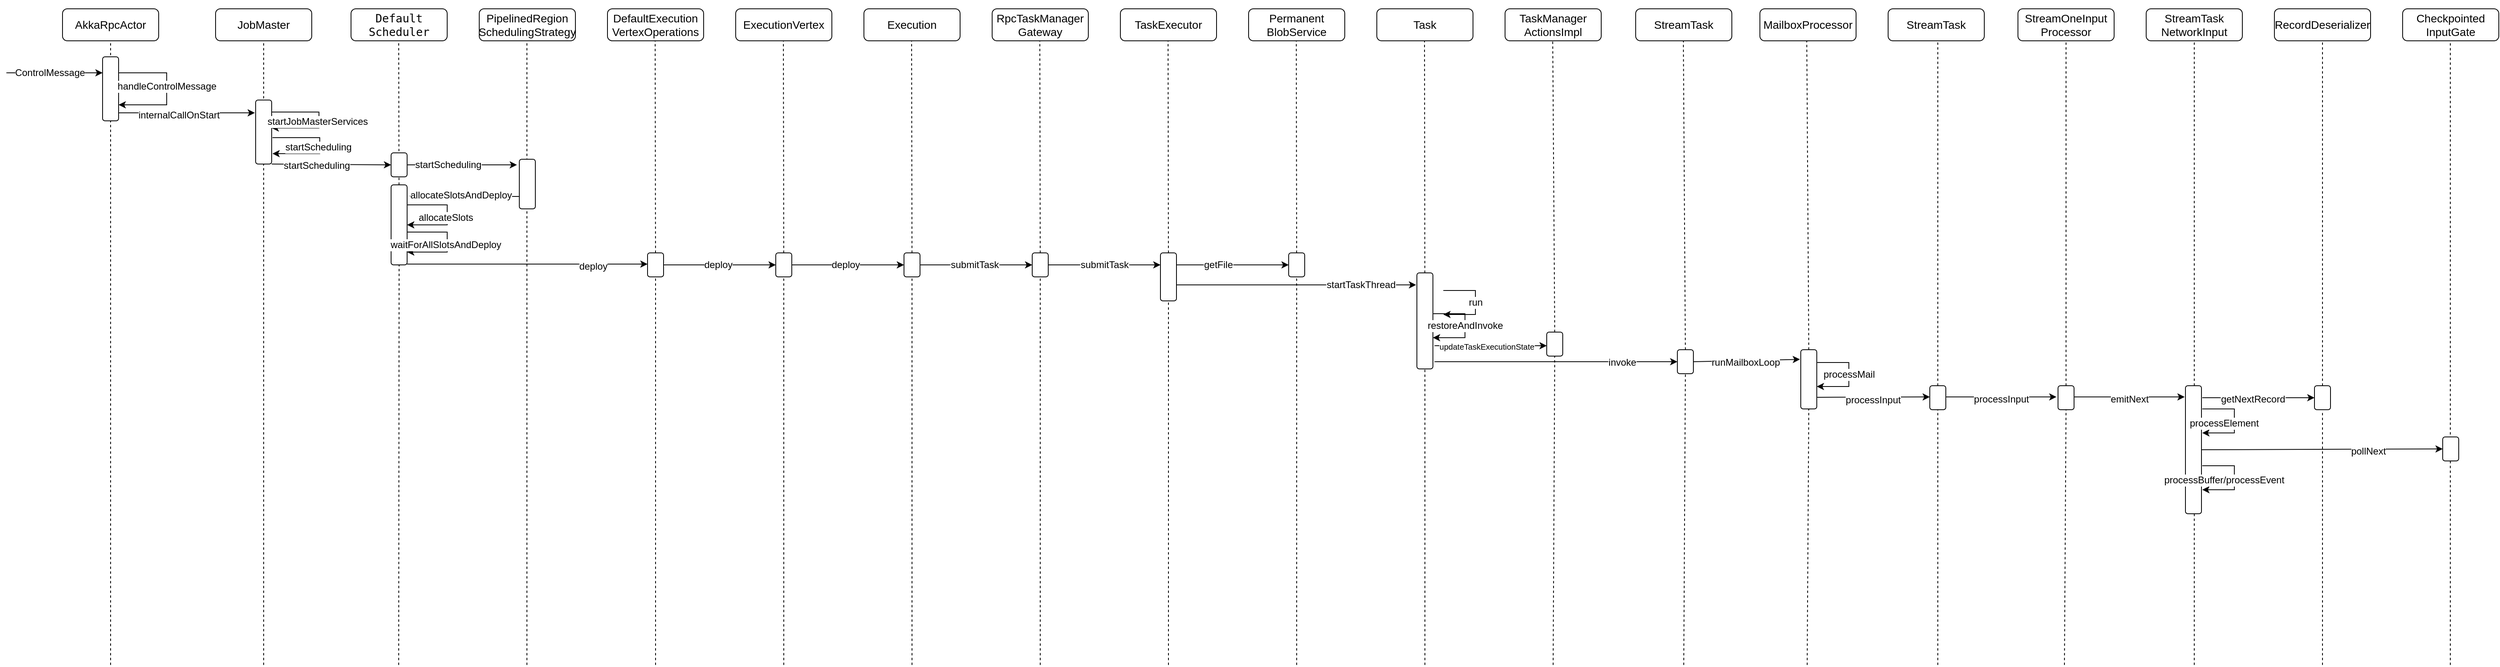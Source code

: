 <mxfile version="16.4.11" type="github">
  <diagram id="nO3Y4eijYxibHjGsDATa" name="Page-1">
    <mxGraphModel dx="1233" dy="809" grid="1" gridSize="10" guides="1" tooltips="1" connect="1" arrows="1" fold="1" page="1" pageScale="1" pageWidth="1600" pageHeight="900" background="#FFFFFF" math="0" shadow="0">
      <root>
        <mxCell id="0" />
        <mxCell id="1" parent="0" />
        <mxCell id="I_AKY_xcxnq37AstKkpZ-154" value="" style="endArrow=none;dashed=1;html=1;rounded=0;entryX=0.5;entryY=1;entryDx=0;entryDy=0;" edge="1" parent="1">
          <mxGeometry width="50" height="50" relative="1" as="geometry">
            <mxPoint x="2740" y="900" as="sourcePoint" />
            <mxPoint x="2740" y="590" as="targetPoint" />
          </mxGeometry>
        </mxCell>
        <mxCell id="I_AKY_xcxnq37AstKkpZ-37" value="" style="endArrow=none;dashed=1;html=1;rounded=0;entryX=0.5;entryY=1;entryDx=0;entryDy=0;" edge="1" parent="1">
          <mxGeometry width="50" height="50" relative="1" as="geometry">
            <mxPoint x="659.5" y="900" as="sourcePoint" />
            <mxPoint x="659.5" y="120" as="targetPoint" />
          </mxGeometry>
        </mxCell>
        <mxCell id="I_AKY_xcxnq37AstKkpZ-36" value="" style="endArrow=none;dashed=1;html=1;rounded=0;entryX=0.5;entryY=1;entryDx=0;entryDy=0;startArrow=none;" edge="1" parent="1" source="I_AKY_xcxnq37AstKkpZ-40">
          <mxGeometry width="50" height="50" relative="1" as="geometry">
            <mxPoint x="499.5" y="900" as="sourcePoint" />
            <mxPoint x="499.5" y="120" as="targetPoint" />
          </mxGeometry>
        </mxCell>
        <mxCell id="I_AKY_xcxnq37AstKkpZ-1" value="AkkaRpcActor" style="rounded=1;whiteSpace=wrap;html=1;fontSize=14;" vertex="1" parent="1">
          <mxGeometry x="80" y="80" width="120" height="40" as="geometry" />
        </mxCell>
        <mxCell id="I_AKY_xcxnq37AstKkpZ-2" value="" style="endArrow=none;dashed=1;html=1;rounded=0;entryX=0.5;entryY=1;entryDx=0;entryDy=0;" edge="1" parent="1" target="I_AKY_xcxnq37AstKkpZ-1">
          <mxGeometry width="50" height="50" relative="1" as="geometry">
            <mxPoint x="140" y="900" as="sourcePoint" />
            <mxPoint x="111" y="120" as="targetPoint" />
          </mxGeometry>
        </mxCell>
        <mxCell id="I_AKY_xcxnq37AstKkpZ-16" style="rounded=0;orthogonalLoop=1;jettySize=auto;html=1;exitX=1;exitY=0.875;exitDx=0;exitDy=0;fontFamily=Helvetica;fontSize=10;fontColor=#000000;exitPerimeter=0;" edge="1" parent="1" source="I_AKY_xcxnq37AstKkpZ-3">
          <mxGeometry relative="1" as="geometry">
            <mxPoint x="320" y="210" as="targetPoint" />
          </mxGeometry>
        </mxCell>
        <mxCell id="I_AKY_xcxnq37AstKkpZ-18" value="&lt;pre style=&quot;font-size: 12px;&quot;&gt;&lt;font style=&quot;font-size: 12px;&quot; face=&quot;Helvetica&quot;&gt;&lt;span style=&quot;background-color: rgb(255, 255, 255); font-size: 12px;&quot;&gt;internalCallOnStart&lt;/span&gt;&lt;/font&gt;&lt;/pre&gt;" style="edgeLabel;html=1;align=center;verticalAlign=middle;resizable=0;points=[];fontSize=12;fontFamily=Helvetica;fontColor=#000000;" vertex="1" connectable="0" parent="I_AKY_xcxnq37AstKkpZ-16">
          <mxGeometry x="-0.118" y="-3" relative="1" as="geometry">
            <mxPoint as="offset" />
          </mxGeometry>
        </mxCell>
        <mxCell id="I_AKY_xcxnq37AstKkpZ-3" value="" style="rounded=1;whiteSpace=wrap;html=1;" vertex="1" parent="1">
          <mxGeometry x="130" y="140" width="20" height="80" as="geometry" />
        </mxCell>
        <mxCell id="I_AKY_xcxnq37AstKkpZ-4" value="" style="endArrow=classic;html=1;rounded=0;entryX=0;entryY=0.25;entryDx=0;entryDy=0;" edge="1" parent="1" target="I_AKY_xcxnq37AstKkpZ-3">
          <mxGeometry width="50" height="50" relative="1" as="geometry">
            <mxPoint x="10" y="160" as="sourcePoint" />
            <mxPoint x="130" y="160" as="targetPoint" />
          </mxGeometry>
        </mxCell>
        <mxCell id="I_AKY_xcxnq37AstKkpZ-5" value="&lt;div style=&quot;font-size: 12px;&quot;&gt;&lt;span style=&quot;font-size: 12px;&quot;&gt;ControlMessage&lt;/span&gt;&lt;/div&gt;" style="edgeLabel;html=1;align=center;verticalAlign=middle;resizable=0;points=[];fontSize=12;fontColor=#000000;fontFamily=Helvetica;labelBackgroundColor=default;" vertex="1" connectable="0" parent="I_AKY_xcxnq37AstKkpZ-4">
          <mxGeometry x="-0.111" relative="1" as="geometry">
            <mxPoint as="offset" />
          </mxGeometry>
        </mxCell>
        <mxCell id="I_AKY_xcxnq37AstKkpZ-6" style="edgeStyle=orthogonalEdgeStyle;rounded=0;orthogonalLoop=1;jettySize=auto;html=1;exitX=1;exitY=0.25;exitDx=0;exitDy=0;entryX=1;entryY=0.75;entryDx=0;entryDy=0;fontFamily=Helvetica;fontSize=10;fontColor=#000000;" edge="1" parent="1" source="I_AKY_xcxnq37AstKkpZ-3" target="I_AKY_xcxnq37AstKkpZ-3">
          <mxGeometry relative="1" as="geometry">
            <Array as="points">
              <mxPoint x="210" y="160" />
              <mxPoint x="210" y="200" />
            </Array>
          </mxGeometry>
        </mxCell>
        <mxCell id="I_AKY_xcxnq37AstKkpZ-7" value="handleControlMessage" style="edgeLabel;html=1;align=center;verticalAlign=middle;resizable=0;points=[];fontSize=12;fontFamily=Helvetica;fontColor=#000000;" vertex="1" connectable="0" parent="I_AKY_xcxnq37AstKkpZ-6">
          <mxGeometry x="-0.04" relative="1" as="geometry">
            <mxPoint as="offset" />
          </mxGeometry>
        </mxCell>
        <mxCell id="I_AKY_xcxnq37AstKkpZ-8" value="JobMaster" style="rounded=1;whiteSpace=wrap;html=1;fontSize=14;" vertex="1" parent="1">
          <mxGeometry x="271" y="80" width="120" height="40" as="geometry" />
        </mxCell>
        <mxCell id="I_AKY_xcxnq37AstKkpZ-9" value="" style="endArrow=none;dashed=1;html=1;rounded=0;entryX=0.5;entryY=1;entryDx=0;entryDy=0;" edge="1" parent="1" target="I_AKY_xcxnq37AstKkpZ-8">
          <mxGeometry width="50" height="50" relative="1" as="geometry">
            <mxPoint x="331" y="900" as="sourcePoint" />
            <mxPoint x="302" y="120" as="targetPoint" />
          </mxGeometry>
        </mxCell>
        <mxCell id="I_AKY_xcxnq37AstKkpZ-31" style="rounded=0;orthogonalLoop=1;jettySize=auto;html=1;exitX=1;exitY=1;exitDx=0;exitDy=0;entryX=0;entryY=0.5;entryDx=0;entryDy=0;fontFamily=Helvetica;fontSize=10;fontColor=#000000;" edge="1" parent="1" source="I_AKY_xcxnq37AstKkpZ-10" target="I_AKY_xcxnq37AstKkpZ-24">
          <mxGeometry relative="1" as="geometry" />
        </mxCell>
        <mxCell id="I_AKY_xcxnq37AstKkpZ-32" value="&lt;pre style=&quot;font-size: 12px;&quot;&gt;&lt;font style=&quot;font-size: 12px;&quot; face=&quot;Helvetica&quot;&gt;&lt;span style=&quot;font-size: 12px;&quot;&gt;startScheduling&lt;/span&gt;&lt;/font&gt;&lt;/pre&gt;" style="edgeLabel;html=1;align=center;verticalAlign=middle;resizable=0;points=[];fontSize=12;fontFamily=Helvetica;fontColor=#000000;labelBackgroundColor=#FFFFFF;" vertex="1" connectable="0" parent="I_AKY_xcxnq37AstKkpZ-31">
          <mxGeometry x="-0.262" y="-1" relative="1" as="geometry">
            <mxPoint x="1" as="offset" />
          </mxGeometry>
        </mxCell>
        <mxCell id="I_AKY_xcxnq37AstKkpZ-10" value="" style="rounded=1;whiteSpace=wrap;html=1;" vertex="1" parent="1">
          <mxGeometry x="321" y="194" width="20" height="80" as="geometry" />
        </mxCell>
        <mxCell id="I_AKY_xcxnq37AstKkpZ-17" style="edgeStyle=orthogonalEdgeStyle;rounded=0;orthogonalLoop=1;jettySize=auto;html=1;exitX=1;exitY=0.25;exitDx=0;exitDy=0;entryX=1;entryY=0.5;entryDx=0;entryDy=0;fontFamily=Helvetica;fontSize=10;fontColor=#000000;" edge="1" parent="1">
          <mxGeometry relative="1" as="geometry">
            <mxPoint x="341" y="209" as="sourcePoint" />
            <mxPoint x="341" y="229" as="targetPoint" />
            <Array as="points">
              <mxPoint x="400" y="209" />
              <mxPoint x="400" y="229" />
            </Array>
          </mxGeometry>
        </mxCell>
        <mxCell id="I_AKY_xcxnq37AstKkpZ-19" value="startJobMasterServices" style="edgeLabel;html=1;align=center;verticalAlign=middle;resizable=0;points=[];fontSize=12;fontFamily=Helvetica;fontColor=#000000;" vertex="1" connectable="0" parent="I_AKY_xcxnq37AstKkpZ-17">
          <mxGeometry x="0.029" y="-2" relative="1" as="geometry">
            <mxPoint as="offset" />
          </mxGeometry>
        </mxCell>
        <mxCell id="I_AKY_xcxnq37AstKkpZ-20" style="edgeStyle=orthogonalEdgeStyle;rounded=0;orthogonalLoop=1;jettySize=auto;html=1;exitX=1;exitY=0.25;exitDx=0;exitDy=0;entryX=1;entryY=0.5;entryDx=0;entryDy=0;fontFamily=Helvetica;fontSize=10;fontColor=#000000;" edge="1" parent="1">
          <mxGeometry relative="1" as="geometry">
            <mxPoint x="342" y="241" as="sourcePoint" />
            <mxPoint x="342" y="261" as="targetPoint" />
            <Array as="points">
              <mxPoint x="401" y="241" />
              <mxPoint x="401" y="261" />
            </Array>
          </mxGeometry>
        </mxCell>
        <mxCell id="I_AKY_xcxnq37AstKkpZ-21" value="startScheduling" style="edgeLabel;html=1;align=center;verticalAlign=middle;resizable=0;points=[];fontSize=12;fontFamily=Helvetica;fontColor=#000000;" vertex="1" connectable="0" parent="I_AKY_xcxnq37AstKkpZ-20">
          <mxGeometry x="0.029" y="-2" relative="1" as="geometry">
            <mxPoint as="offset" />
          </mxGeometry>
        </mxCell>
        <mxCell id="I_AKY_xcxnq37AstKkpZ-22" value="&lt;pre style=&quot;font-family: &amp;#34;jetbrains mono&amp;#34; , monospace ; font-size: 14px&quot;&gt;&lt;font style=&quot;font-size: 14px&quot;&gt;&lt;span style=&quot;background-color: rgb(255 , 255 , 255)&quot;&gt;Default&lt;br&gt;Scheduler&lt;/span&gt;&lt;/font&gt;&lt;/pre&gt;" style="rounded=1;whiteSpace=wrap;html=1;fontSize=16;" vertex="1" parent="1">
          <mxGeometry x="440" y="80" width="120" height="40" as="geometry" />
        </mxCell>
        <mxCell id="I_AKY_xcxnq37AstKkpZ-38" style="edgeStyle=none;rounded=0;orthogonalLoop=1;jettySize=auto;html=1;exitX=1;exitY=0.5;exitDx=0;exitDy=0;entryX=-0.15;entryY=0.113;entryDx=0;entryDy=0;fontFamily=Helvetica;fontSize=10;fontColor=#000000;entryPerimeter=0;" edge="1" parent="1" source="I_AKY_xcxnq37AstKkpZ-24" target="I_AKY_xcxnq37AstKkpZ-35">
          <mxGeometry relative="1" as="geometry" />
        </mxCell>
        <mxCell id="I_AKY_xcxnq37AstKkpZ-39" value="&lt;pre style=&quot;font-size: 12px;&quot;&gt;&lt;font style=&quot;font-size: 12px;&quot; face=&quot;Helvetica&quot;&gt;&lt;span style=&quot;font-size: 12px;&quot;&gt;startScheduling&lt;/span&gt;&lt;/font&gt;&lt;/pre&gt;" style="edgeLabel;html=1;align=center;verticalAlign=middle;resizable=0;points=[];fontSize=12;fontFamily=Helvetica;fontColor=#000000;labelBackgroundColor=#FFFFFF;" vertex="1" connectable="0" parent="I_AKY_xcxnq37AstKkpZ-38">
          <mxGeometry x="-0.257" relative="1" as="geometry">
            <mxPoint as="offset" />
          </mxGeometry>
        </mxCell>
        <mxCell id="I_AKY_xcxnq37AstKkpZ-24" value="" style="rounded=1;whiteSpace=wrap;html=1;" vertex="1" parent="1">
          <mxGeometry x="490" y="260" width="20" height="30" as="geometry" />
        </mxCell>
        <mxCell id="I_AKY_xcxnq37AstKkpZ-33" value="&lt;div style=&quot;font-size: 14px&quot;&gt;&lt;font style=&quot;font-size: 14px&quot;&gt;PipelinedRegion&lt;/font&gt;&lt;/div&gt;&lt;div style=&quot;font-size: 14px&quot;&gt;&lt;font style=&quot;font-size: 14px&quot;&gt;SchedulingStrategy&lt;/font&gt;&lt;/div&gt;" style="rounded=1;html=1;fontSize=14;whiteSpace=wrap;" vertex="1" parent="1">
          <mxGeometry x="600" y="80" width="120" height="40" as="geometry" />
        </mxCell>
        <mxCell id="I_AKY_xcxnq37AstKkpZ-42" style="edgeStyle=orthogonalEdgeStyle;rounded=0;orthogonalLoop=1;jettySize=auto;html=1;exitX=0;exitY=0.75;exitDx=0;exitDy=0;entryX=1.15;entryY=0.14;entryDx=0;entryDy=0;entryPerimeter=0;fontFamily=Helvetica;fontSize=14;fontColor=#000000;" edge="1" parent="1" source="I_AKY_xcxnq37AstKkpZ-35" target="I_AKY_xcxnq37AstKkpZ-40">
          <mxGeometry relative="1" as="geometry" />
        </mxCell>
        <mxCell id="I_AKY_xcxnq37AstKkpZ-43" value="&lt;font style=&quot;font-size: 12px;&quot;&gt;allocateSlotsAndDeploy&lt;/font&gt;" style="edgeLabel;html=1;align=center;verticalAlign=middle;resizable=0;points=[];fontSize=12;fontFamily=Helvetica;fontColor=#000000;" vertex="1" connectable="0" parent="I_AKY_xcxnq37AstKkpZ-42">
          <mxGeometry x="0.07" y="-1" relative="1" as="geometry">
            <mxPoint as="offset" />
          </mxGeometry>
        </mxCell>
        <mxCell id="I_AKY_xcxnq37AstKkpZ-35" value="" style="rounded=1;whiteSpace=wrap;html=1;" vertex="1" parent="1">
          <mxGeometry x="650" y="268" width="20" height="62" as="geometry" />
        </mxCell>
        <mxCell id="I_AKY_xcxnq37AstKkpZ-51" style="rounded=0;orthogonalLoop=1;jettySize=auto;html=1;exitX=1;exitY=1;exitDx=0;exitDy=0;fontFamily=Helvetica;fontSize=10;fontColor=#000000;" edge="1" parent="1">
          <mxGeometry relative="1" as="geometry">
            <mxPoint x="510" y="399" as="sourcePoint" />
            <mxPoint x="810" y="399" as="targetPoint" />
          </mxGeometry>
        </mxCell>
        <mxCell id="I_AKY_xcxnq37AstKkpZ-53" value="&lt;div style=&quot;font-size: 12px;&quot;&gt;deploy&lt;/div&gt;" style="edgeLabel;html=1;align=center;verticalAlign=middle;resizable=0;points=[];fontSize=12;fontFamily=Helvetica;fontColor=#000000;" vertex="1" connectable="0" parent="I_AKY_xcxnq37AstKkpZ-51">
          <mxGeometry x="-0.171" y="-3" relative="1" as="geometry">
            <mxPoint x="107" as="offset" />
          </mxGeometry>
        </mxCell>
        <mxCell id="I_AKY_xcxnq37AstKkpZ-40" value="" style="rounded=1;whiteSpace=wrap;html=1;" vertex="1" parent="1">
          <mxGeometry x="490" y="300" width="20" height="100" as="geometry" />
        </mxCell>
        <mxCell id="I_AKY_xcxnq37AstKkpZ-41" value="" style="endArrow=none;dashed=1;html=1;rounded=0;entryX=0.5;entryY=1;entryDx=0;entryDy=0;" edge="1" parent="1" target="I_AKY_xcxnq37AstKkpZ-40">
          <mxGeometry width="50" height="50" relative="1" as="geometry">
            <mxPoint x="499.5" y="900" as="sourcePoint" />
            <mxPoint x="499.5" y="120" as="targetPoint" />
          </mxGeometry>
        </mxCell>
        <mxCell id="I_AKY_xcxnq37AstKkpZ-44" style="edgeStyle=orthogonalEdgeStyle;rounded=0;orthogonalLoop=1;jettySize=auto;html=1;exitX=1;exitY=0.25;exitDx=0;exitDy=0;entryX=1;entryY=0.5;entryDx=0;entryDy=0;fontFamily=Helvetica;fontSize=10;fontColor=#000000;" edge="1" parent="1" source="I_AKY_xcxnq37AstKkpZ-40" target="I_AKY_xcxnq37AstKkpZ-40">
          <mxGeometry relative="1" as="geometry">
            <Array as="points">
              <mxPoint x="560" y="325" />
              <mxPoint x="560" y="350" />
            </Array>
          </mxGeometry>
        </mxCell>
        <mxCell id="I_AKY_xcxnq37AstKkpZ-45" value="allocateSlots" style="edgeLabel;html=1;align=center;verticalAlign=middle;resizable=0;points=[];fontSize=12;fontFamily=Helvetica;fontColor=#000000;" vertex="1" connectable="0" parent="I_AKY_xcxnq37AstKkpZ-44">
          <mxGeometry x="0.056" y="-2" relative="1" as="geometry">
            <mxPoint as="offset" />
          </mxGeometry>
        </mxCell>
        <mxCell id="I_AKY_xcxnq37AstKkpZ-46" style="edgeStyle=orthogonalEdgeStyle;rounded=0;orthogonalLoop=1;jettySize=auto;html=1;exitX=1;exitY=0.25;exitDx=0;exitDy=0;entryX=1;entryY=0.5;entryDx=0;entryDy=0;fontFamily=Helvetica;fontSize=10;fontColor=#000000;" edge="1" parent="1">
          <mxGeometry relative="1" as="geometry">
            <mxPoint x="510" y="359" as="sourcePoint" />
            <mxPoint x="510" y="384" as="targetPoint" />
            <Array as="points">
              <mxPoint x="560" y="359" />
              <mxPoint x="560" y="384" />
            </Array>
          </mxGeometry>
        </mxCell>
        <mxCell id="I_AKY_xcxnq37AstKkpZ-47" value="waitForAllSlotsAndDeploy" style="edgeLabel;html=1;align=center;verticalAlign=middle;resizable=0;points=[];fontSize=12;fontFamily=Helvetica;fontColor=#000000;" vertex="1" connectable="0" parent="I_AKY_xcxnq37AstKkpZ-46">
          <mxGeometry x="0.056" y="-2" relative="1" as="geometry">
            <mxPoint as="offset" />
          </mxGeometry>
        </mxCell>
        <mxCell id="I_AKY_xcxnq37AstKkpZ-48" value="" style="endArrow=none;dashed=1;html=1;rounded=0;entryX=0.5;entryY=1;entryDx=0;entryDy=0;startArrow=none;" edge="1" parent="1" source="I_AKY_xcxnq37AstKkpZ-50">
          <mxGeometry width="50" height="50" relative="1" as="geometry">
            <mxPoint x="819.5" y="900" as="sourcePoint" />
            <mxPoint x="819.5" y="120" as="targetPoint" />
          </mxGeometry>
        </mxCell>
        <mxCell id="I_AKY_xcxnq37AstKkpZ-49" value="&lt;div&gt;DefaultExecution&lt;/div&gt;&lt;div&gt;VertexOperations&lt;/div&gt;" style="rounded=1;html=1;fontSize=14;whiteSpace=wrap;" vertex="1" parent="1">
          <mxGeometry x="760" y="80" width="120" height="40" as="geometry" />
        </mxCell>
        <mxCell id="I_AKY_xcxnq37AstKkpZ-58" style="edgeStyle=none;rounded=0;orthogonalLoop=1;jettySize=auto;html=1;exitX=1;exitY=0.5;exitDx=0;exitDy=0;entryX=0;entryY=0.5;entryDx=0;entryDy=0;fontFamily=Helvetica;fontSize=10;fontColor=#000000;" edge="1" parent="1" source="I_AKY_xcxnq37AstKkpZ-50" target="I_AKY_xcxnq37AstKkpZ-56">
          <mxGeometry relative="1" as="geometry" />
        </mxCell>
        <mxCell id="I_AKY_xcxnq37AstKkpZ-59" value="deploy" style="edgeLabel;html=1;align=center;verticalAlign=middle;resizable=0;points=[];fontSize=12;fontFamily=Helvetica;fontColor=#000000;" vertex="1" connectable="0" parent="I_AKY_xcxnq37AstKkpZ-58">
          <mxGeometry x="-0.257" relative="1" as="geometry">
            <mxPoint x="16" as="offset" />
          </mxGeometry>
        </mxCell>
        <mxCell id="I_AKY_xcxnq37AstKkpZ-50" value="" style="rounded=1;whiteSpace=wrap;html=1;" vertex="1" parent="1">
          <mxGeometry x="810" y="385" width="20" height="30" as="geometry" />
        </mxCell>
        <mxCell id="I_AKY_xcxnq37AstKkpZ-52" value="" style="endArrow=none;dashed=1;html=1;rounded=0;entryX=0.5;entryY=1;entryDx=0;entryDy=0;" edge="1" parent="1" target="I_AKY_xcxnq37AstKkpZ-50">
          <mxGeometry width="50" height="50" relative="1" as="geometry">
            <mxPoint x="820" y="900" as="sourcePoint" />
            <mxPoint x="859.5" y="120" as="targetPoint" />
          </mxGeometry>
        </mxCell>
        <mxCell id="I_AKY_xcxnq37AstKkpZ-54" value="" style="endArrow=none;dashed=1;html=1;rounded=0;entryX=0.5;entryY=1;entryDx=0;entryDy=0;startArrow=none;" edge="1" parent="1" source="I_AKY_xcxnq37AstKkpZ-56">
          <mxGeometry width="50" height="50" relative="1" as="geometry">
            <mxPoint x="979.5" y="900" as="sourcePoint" />
            <mxPoint x="979.5" y="120" as="targetPoint" />
          </mxGeometry>
        </mxCell>
        <mxCell id="I_AKY_xcxnq37AstKkpZ-55" value="ExecutionVertex" style="rounded=1;html=1;fontSize=14;whiteSpace=wrap;" vertex="1" parent="1">
          <mxGeometry x="920" y="80" width="120" height="40" as="geometry" />
        </mxCell>
        <mxCell id="I_AKY_xcxnq37AstKkpZ-56" value="" style="rounded=1;whiteSpace=wrap;html=1;" vertex="1" parent="1">
          <mxGeometry x="970" y="385" width="20" height="30" as="geometry" />
        </mxCell>
        <mxCell id="I_AKY_xcxnq37AstKkpZ-57" value="" style="endArrow=none;dashed=1;html=1;rounded=0;entryX=0.5;entryY=1;entryDx=0;entryDy=0;" edge="1" parent="1" target="I_AKY_xcxnq37AstKkpZ-56">
          <mxGeometry width="50" height="50" relative="1" as="geometry">
            <mxPoint x="980" y="900" as="sourcePoint" />
            <mxPoint x="1019.5" y="120" as="targetPoint" />
          </mxGeometry>
        </mxCell>
        <mxCell id="I_AKY_xcxnq37AstKkpZ-60" style="edgeStyle=none;rounded=0;orthogonalLoop=1;jettySize=auto;html=1;exitX=1;exitY=0.5;exitDx=0;exitDy=0;entryX=0;entryY=0.5;entryDx=0;entryDy=0;fontFamily=Helvetica;fontSize=10;fontColor=#000000;" edge="1" parent="1" target="I_AKY_xcxnq37AstKkpZ-64">
          <mxGeometry relative="1" as="geometry">
            <mxPoint x="990" y="400" as="sourcePoint" />
          </mxGeometry>
        </mxCell>
        <mxCell id="I_AKY_xcxnq37AstKkpZ-61" value="deploy" style="edgeLabel;html=1;align=center;verticalAlign=middle;resizable=0;points=[];fontSize=12;fontFamily=Helvetica;fontColor=#000000;" vertex="1" connectable="0" parent="I_AKY_xcxnq37AstKkpZ-60">
          <mxGeometry x="-0.257" relative="1" as="geometry">
            <mxPoint x="15" as="offset" />
          </mxGeometry>
        </mxCell>
        <mxCell id="I_AKY_xcxnq37AstKkpZ-62" value="" style="endArrow=none;dashed=1;html=1;rounded=0;entryX=0.5;entryY=1;entryDx=0;entryDy=0;startArrow=none;" edge="1" parent="1" source="I_AKY_xcxnq37AstKkpZ-64">
          <mxGeometry width="50" height="50" relative="1" as="geometry">
            <mxPoint x="1139.5" y="900" as="sourcePoint" />
            <mxPoint x="1139.5" y="120" as="targetPoint" />
          </mxGeometry>
        </mxCell>
        <mxCell id="I_AKY_xcxnq37AstKkpZ-63" value="Execution" style="rounded=1;html=1;fontSize=14;whiteSpace=wrap;" vertex="1" parent="1">
          <mxGeometry x="1080" y="80" width="120" height="40" as="geometry" />
        </mxCell>
        <mxCell id="I_AKY_xcxnq37AstKkpZ-64" value="" style="rounded=1;whiteSpace=wrap;html=1;" vertex="1" parent="1">
          <mxGeometry x="1130" y="385" width="20" height="30" as="geometry" />
        </mxCell>
        <mxCell id="I_AKY_xcxnq37AstKkpZ-65" value="" style="endArrow=none;dashed=1;html=1;rounded=0;entryX=0.5;entryY=1;entryDx=0;entryDy=0;" edge="1" parent="1" target="I_AKY_xcxnq37AstKkpZ-64">
          <mxGeometry width="50" height="50" relative="1" as="geometry">
            <mxPoint x="1140" y="900" as="sourcePoint" />
            <mxPoint x="1179.5" y="120" as="targetPoint" />
          </mxGeometry>
        </mxCell>
        <mxCell id="I_AKY_xcxnq37AstKkpZ-68" style="edgeStyle=none;rounded=0;orthogonalLoop=1;jettySize=auto;html=1;exitX=1;exitY=0.5;exitDx=0;exitDy=0;entryX=0;entryY=0.5;entryDx=0;entryDy=0;fontFamily=Helvetica;fontSize=10;fontColor=#000000;" edge="1" parent="1" target="I_AKY_xcxnq37AstKkpZ-72">
          <mxGeometry relative="1" as="geometry">
            <mxPoint x="1150" y="400" as="sourcePoint" />
          </mxGeometry>
        </mxCell>
        <mxCell id="I_AKY_xcxnq37AstKkpZ-69" value="&lt;font style=&quot;font-size: 12px&quot;&gt;submitTask&lt;/font&gt;" style="edgeLabel;html=1;align=center;verticalAlign=middle;resizable=0;points=[];fontSize=10;fontFamily=Helvetica;fontColor=#000000;" vertex="1" connectable="0" parent="I_AKY_xcxnq37AstKkpZ-68">
          <mxGeometry x="-0.257" relative="1" as="geometry">
            <mxPoint x="16" as="offset" />
          </mxGeometry>
        </mxCell>
        <mxCell id="I_AKY_xcxnq37AstKkpZ-70" value="" style="endArrow=none;dashed=1;html=1;rounded=0;entryX=0.5;entryY=1;entryDx=0;entryDy=0;startArrow=none;" edge="1" parent="1" source="I_AKY_xcxnq37AstKkpZ-72">
          <mxGeometry width="50" height="50" relative="1" as="geometry">
            <mxPoint x="1299.5" y="900" as="sourcePoint" />
            <mxPoint x="1299.5" y="120" as="targetPoint" />
          </mxGeometry>
        </mxCell>
        <mxCell id="I_AKY_xcxnq37AstKkpZ-71" value="&lt;div&gt;RpcTaskManager&lt;/div&gt;&lt;div&gt;Gateway&lt;/div&gt;" style="rounded=1;html=1;fontSize=14;whiteSpace=wrap;" vertex="1" parent="1">
          <mxGeometry x="1240" y="80" width="120" height="40" as="geometry" />
        </mxCell>
        <mxCell id="I_AKY_xcxnq37AstKkpZ-72" value="" style="rounded=1;whiteSpace=wrap;html=1;" vertex="1" parent="1">
          <mxGeometry x="1290" y="385" width="20" height="30" as="geometry" />
        </mxCell>
        <mxCell id="I_AKY_xcxnq37AstKkpZ-73" value="" style="endArrow=none;dashed=1;html=1;rounded=0;entryX=0.5;entryY=1;entryDx=0;entryDy=0;" edge="1" parent="1" target="I_AKY_xcxnq37AstKkpZ-72">
          <mxGeometry width="50" height="50" relative="1" as="geometry">
            <mxPoint x="1300" y="900" as="sourcePoint" />
            <mxPoint x="1339.5" y="120" as="targetPoint" />
          </mxGeometry>
        </mxCell>
        <mxCell id="I_AKY_xcxnq37AstKkpZ-74" style="edgeStyle=none;rounded=0;orthogonalLoop=1;jettySize=auto;html=1;exitX=1;exitY=0.5;exitDx=0;exitDy=0;entryX=0;entryY=0.25;entryDx=0;entryDy=0;fontFamily=Helvetica;fontSize=10;fontColor=#000000;" edge="1" parent="1" target="I_AKY_xcxnq37AstKkpZ-78">
          <mxGeometry relative="1" as="geometry">
            <mxPoint x="1310" y="400" as="sourcePoint" />
          </mxGeometry>
        </mxCell>
        <mxCell id="I_AKY_xcxnq37AstKkpZ-75" value="submitTask" style="edgeLabel;html=1;align=center;verticalAlign=middle;resizable=0;points=[];fontSize=12;fontFamily=Helvetica;fontColor=#000000;" vertex="1" connectable="0" parent="I_AKY_xcxnq37AstKkpZ-74">
          <mxGeometry x="-0.257" relative="1" as="geometry">
            <mxPoint x="18" as="offset" />
          </mxGeometry>
        </mxCell>
        <mxCell id="I_AKY_xcxnq37AstKkpZ-76" value="" style="endArrow=none;dashed=1;html=1;rounded=0;entryX=0.5;entryY=1;entryDx=0;entryDy=0;startArrow=none;" edge="1" parent="1" source="I_AKY_xcxnq37AstKkpZ-78">
          <mxGeometry width="50" height="50" relative="1" as="geometry">
            <mxPoint x="1459.5" y="900" as="sourcePoint" />
            <mxPoint x="1459.5" y="120" as="targetPoint" />
          </mxGeometry>
        </mxCell>
        <mxCell id="I_AKY_xcxnq37AstKkpZ-77" value="TaskExecutor" style="rounded=1;html=1;fontSize=14;whiteSpace=wrap;" vertex="1" parent="1">
          <mxGeometry x="1400" y="80" width="120" height="40" as="geometry" />
        </mxCell>
        <mxCell id="I_AKY_xcxnq37AstKkpZ-78" value="" style="rounded=1;whiteSpace=wrap;html=1;" vertex="1" parent="1">
          <mxGeometry x="1450" y="385" width="20" height="60" as="geometry" />
        </mxCell>
        <mxCell id="I_AKY_xcxnq37AstKkpZ-79" value="" style="endArrow=none;dashed=1;html=1;rounded=0;entryX=0.5;entryY=1;entryDx=0;entryDy=0;" edge="1" parent="1" target="I_AKY_xcxnq37AstKkpZ-78">
          <mxGeometry width="50" height="50" relative="1" as="geometry">
            <mxPoint x="1460" y="900" as="sourcePoint" />
            <mxPoint x="1499.5" y="120" as="targetPoint" />
          </mxGeometry>
        </mxCell>
        <mxCell id="I_AKY_xcxnq37AstKkpZ-80" style="edgeStyle=none;rounded=0;orthogonalLoop=1;jettySize=auto;html=1;exitX=1;exitY=0.5;exitDx=0;exitDy=0;entryX=0;entryY=0.5;entryDx=0;entryDy=0;fontFamily=Helvetica;fontSize=10;fontColor=#000000;" edge="1" parent="1" target="I_AKY_xcxnq37AstKkpZ-84">
          <mxGeometry relative="1" as="geometry">
            <mxPoint x="1470" y="400" as="sourcePoint" />
          </mxGeometry>
        </mxCell>
        <mxCell id="I_AKY_xcxnq37AstKkpZ-81" value="getFile" style="edgeLabel;html=1;align=center;verticalAlign=middle;resizable=0;points=[];fontSize=12;fontFamily=Helvetica;fontColor=#000000;" vertex="1" connectable="0" parent="I_AKY_xcxnq37AstKkpZ-80">
          <mxGeometry x="-0.257" relative="1" as="geometry">
            <mxPoint as="offset" />
          </mxGeometry>
        </mxCell>
        <mxCell id="I_AKY_xcxnq37AstKkpZ-82" value="" style="endArrow=none;dashed=1;html=1;rounded=0;entryX=0.5;entryY=1;entryDx=0;entryDy=0;startArrow=none;" edge="1" parent="1" source="I_AKY_xcxnq37AstKkpZ-84">
          <mxGeometry width="50" height="50" relative="1" as="geometry">
            <mxPoint x="1619.5" y="900" as="sourcePoint" />
            <mxPoint x="1619.5" y="120" as="targetPoint" />
          </mxGeometry>
        </mxCell>
        <mxCell id="I_AKY_xcxnq37AstKkpZ-83" value="&lt;div&gt;Permanent&lt;/div&gt;&lt;div&gt;BlobService&lt;/div&gt;" style="rounded=1;html=1;fontSize=14;whiteSpace=wrap;" vertex="1" parent="1">
          <mxGeometry x="1560" y="80" width="120" height="40" as="geometry" />
        </mxCell>
        <mxCell id="I_AKY_xcxnq37AstKkpZ-84" value="" style="rounded=1;whiteSpace=wrap;html=1;" vertex="1" parent="1">
          <mxGeometry x="1610" y="385" width="20" height="30" as="geometry" />
        </mxCell>
        <mxCell id="I_AKY_xcxnq37AstKkpZ-85" value="" style="endArrow=none;dashed=1;html=1;rounded=0;entryX=0.5;entryY=1;entryDx=0;entryDy=0;" edge="1" parent="1" target="I_AKY_xcxnq37AstKkpZ-84">
          <mxGeometry width="50" height="50" relative="1" as="geometry">
            <mxPoint x="1620" y="900" as="sourcePoint" />
            <mxPoint x="1659.5" y="120" as="targetPoint" />
          </mxGeometry>
        </mxCell>
        <mxCell id="I_AKY_xcxnq37AstKkpZ-86" style="edgeStyle=none;rounded=0;orthogonalLoop=1;jettySize=auto;html=1;entryX=-0.05;entryY=0.125;entryDx=0;entryDy=0;fontFamily=Helvetica;fontSize=10;fontColor=#000000;entryPerimeter=0;" edge="1" parent="1" target="I_AKY_xcxnq37AstKkpZ-90">
          <mxGeometry relative="1" as="geometry">
            <mxPoint x="1470" y="425" as="sourcePoint" />
          </mxGeometry>
        </mxCell>
        <mxCell id="I_AKY_xcxnq37AstKkpZ-87" value="startTaskThread" style="edgeLabel;html=1;align=center;verticalAlign=middle;resizable=0;points=[];fontSize=12;fontFamily=Helvetica;fontColor=#000000;" vertex="1" connectable="0" parent="I_AKY_xcxnq37AstKkpZ-86">
          <mxGeometry x="-0.257" relative="1" as="geometry">
            <mxPoint x="119" as="offset" />
          </mxGeometry>
        </mxCell>
        <mxCell id="I_AKY_xcxnq37AstKkpZ-88" value="" style="endArrow=none;dashed=1;html=1;rounded=0;entryX=0.5;entryY=1;entryDx=0;entryDy=0;startArrow=none;" edge="1" parent="1" source="I_AKY_xcxnq37AstKkpZ-90">
          <mxGeometry width="50" height="50" relative="1" as="geometry">
            <mxPoint x="1779.5" y="900" as="sourcePoint" />
            <mxPoint x="1779.5" y="120" as="targetPoint" />
          </mxGeometry>
        </mxCell>
        <mxCell id="I_AKY_xcxnq37AstKkpZ-89" value="Task" style="rounded=1;html=1;fontSize=14;whiteSpace=wrap;" vertex="1" parent="1">
          <mxGeometry x="1720" y="80" width="120" height="40" as="geometry" />
        </mxCell>
        <mxCell id="I_AKY_xcxnq37AstKkpZ-113" style="rounded=0;orthogonalLoop=1;jettySize=auto;html=1;exitX=1.1;exitY=0.925;exitDx=0;exitDy=0;entryX=0;entryY=0.5;entryDx=0;entryDy=0;fontFamily=Helvetica;fontSize=12;fontColor=#000000;exitPerimeter=0;" edge="1" parent="1" source="I_AKY_xcxnq37AstKkpZ-90" target="I_AKY_xcxnq37AstKkpZ-109">
          <mxGeometry relative="1" as="geometry" />
        </mxCell>
        <mxCell id="I_AKY_xcxnq37AstKkpZ-114" value="invoke" style="edgeLabel;html=1;align=center;verticalAlign=middle;resizable=0;points=[];fontSize=12;fontFamily=Helvetica;fontColor=#000000;" vertex="1" connectable="0" parent="I_AKY_xcxnq37AstKkpZ-113">
          <mxGeometry x="0.162" y="-1" relative="1" as="geometry">
            <mxPoint x="58" as="offset" />
          </mxGeometry>
        </mxCell>
        <mxCell id="I_AKY_xcxnq37AstKkpZ-90" value="" style="rounded=1;whiteSpace=wrap;html=1;" vertex="1" parent="1">
          <mxGeometry x="1770" y="410" width="20" height="120" as="geometry" />
        </mxCell>
        <mxCell id="I_AKY_xcxnq37AstKkpZ-91" value="" style="endArrow=none;dashed=1;html=1;rounded=0;entryX=0.5;entryY=1;entryDx=0;entryDy=0;" edge="1" parent="1" target="I_AKY_xcxnq37AstKkpZ-90">
          <mxGeometry width="50" height="50" relative="1" as="geometry">
            <mxPoint x="1780" y="900" as="sourcePoint" />
            <mxPoint x="1819.5" y="120" as="targetPoint" />
          </mxGeometry>
        </mxCell>
        <mxCell id="I_AKY_xcxnq37AstKkpZ-94" value="restoreAndInvoke" style="edgeStyle=orthogonalEdgeStyle;rounded=0;orthogonalLoop=1;jettySize=auto;html=1;exitX=1;exitY=0.25;exitDx=0;exitDy=0;entryX=1;entryY=0.75;entryDx=0;entryDy=0;fontFamily=Helvetica;fontSize=12;fontColor=#000000;" edge="1" parent="1">
          <mxGeometry relative="1" as="geometry">
            <mxPoint x="1790" y="461" as="sourcePoint" />
            <mxPoint x="1790" y="491" as="targetPoint" />
            <Array as="points">
              <mxPoint x="1830" y="461" />
              <mxPoint x="1830" y="491" />
            </Array>
          </mxGeometry>
        </mxCell>
        <mxCell id="I_AKY_xcxnq37AstKkpZ-96" value="processMail" style="edgeStyle=orthogonalEdgeStyle;rounded=0;orthogonalLoop=1;jettySize=auto;html=1;exitX=1;exitY=0.25;exitDx=0;exitDy=0;entryX=1;entryY=0.75;entryDx=0;entryDy=0;fontFamily=Helvetica;fontSize=12;fontColor=#000000;" edge="1" parent="1">
          <mxGeometry relative="1" as="geometry">
            <mxPoint x="2269" y="522" as="sourcePoint" />
            <mxPoint x="2269" y="552" as="targetPoint" />
            <Array as="points">
              <mxPoint x="2309" y="522" />
              <mxPoint x="2309" y="552" />
            </Array>
          </mxGeometry>
        </mxCell>
        <mxCell id="I_AKY_xcxnq37AstKkpZ-97" style="edgeStyle=none;rounded=0;orthogonalLoop=1;jettySize=auto;html=1;exitX=1;exitY=0.5;exitDx=0;exitDy=0;entryX=0;entryY=0.5;entryDx=0;entryDy=0;fontFamily=Helvetica;fontSize=10;fontColor=#000000;" edge="1" parent="1">
          <mxGeometry relative="1" as="geometry">
            <mxPoint x="1792" y="501" as="sourcePoint" />
            <mxPoint x="1932" y="501" as="targetPoint" />
          </mxGeometry>
        </mxCell>
        <mxCell id="I_AKY_xcxnq37AstKkpZ-98" value="updateTaskExecutionState" style="edgeLabel;html=1;align=center;verticalAlign=middle;resizable=0;points=[];fontSize=10;fontFamily=Helvetica;fontColor=#000000;" vertex="1" connectable="0" parent="I_AKY_xcxnq37AstKkpZ-97">
          <mxGeometry x="-0.257" relative="1" as="geometry">
            <mxPoint x="13" y="1" as="offset" />
          </mxGeometry>
        </mxCell>
        <mxCell id="I_AKY_xcxnq37AstKkpZ-99" value="&lt;div&gt;TaskManager&lt;/div&gt;&lt;div&gt;ActionsImpl&lt;/div&gt;" style="rounded=1;html=1;fontSize=14;whiteSpace=wrap;" vertex="1" parent="1">
          <mxGeometry x="1880" y="80" width="120" height="40" as="geometry" />
        </mxCell>
        <mxCell id="I_AKY_xcxnq37AstKkpZ-100" value="" style="rounded=1;whiteSpace=wrap;html=1;" vertex="1" parent="1">
          <mxGeometry x="1932" y="484" width="20" height="30" as="geometry" />
        </mxCell>
        <mxCell id="I_AKY_xcxnq37AstKkpZ-101" value="" style="endArrow=none;dashed=1;html=1;rounded=0;entryX=0.5;entryY=1;entryDx=0;entryDy=0;" edge="1" parent="1" target="I_AKY_xcxnq37AstKkpZ-100">
          <mxGeometry width="50" height="50" relative="1" as="geometry">
            <mxPoint x="1940" y="900" as="sourcePoint" />
            <mxPoint x="1979.5" y="120" as="targetPoint" />
          </mxGeometry>
        </mxCell>
        <mxCell id="I_AKY_xcxnq37AstKkpZ-102" value="" style="endArrow=none;dashed=1;html=1;rounded=0;entryX=0.5;entryY=1;entryDx=0;entryDy=0;startArrow=none;exitX=0.5;exitY=0;exitDx=0;exitDy=0;" edge="1" parent="1" source="I_AKY_xcxnq37AstKkpZ-100">
          <mxGeometry width="50" height="50" relative="1" as="geometry">
            <mxPoint x="1939.973" y="385" as="sourcePoint" />
            <mxPoint x="1939.5" y="120" as="targetPoint" />
          </mxGeometry>
        </mxCell>
        <mxCell id="I_AKY_xcxnq37AstKkpZ-108" value="StreamTask" style="rounded=1;html=1;fontSize=14;whiteSpace=wrap;" vertex="1" parent="1">
          <mxGeometry x="2043" y="80" width="120" height="40" as="geometry" />
        </mxCell>
        <mxCell id="I_AKY_xcxnq37AstKkpZ-120" style="edgeStyle=none;rounded=0;orthogonalLoop=1;jettySize=auto;html=1;exitX=1;exitY=0.5;exitDx=0;exitDy=0;entryX=-0.05;entryY=0.163;entryDx=0;entryDy=0;fontFamily=Helvetica;fontSize=12;fontColor=#000000;entryPerimeter=0;" edge="1" parent="1" source="I_AKY_xcxnq37AstKkpZ-109" target="I_AKY_xcxnq37AstKkpZ-117">
          <mxGeometry relative="1" as="geometry" />
        </mxCell>
        <mxCell id="I_AKY_xcxnq37AstKkpZ-109" value="" style="rounded=1;whiteSpace=wrap;html=1;" vertex="1" parent="1">
          <mxGeometry x="2095" y="506" width="20" height="30" as="geometry" />
        </mxCell>
        <mxCell id="I_AKY_xcxnq37AstKkpZ-110" value="" style="endArrow=none;dashed=1;html=1;rounded=0;entryX=0.5;entryY=1;entryDx=0;entryDy=0;" edge="1" parent="1" target="I_AKY_xcxnq37AstKkpZ-109">
          <mxGeometry width="50" height="50" relative="1" as="geometry">
            <mxPoint x="2103" y="900" as="sourcePoint" />
            <mxPoint x="2142.5" y="120" as="targetPoint" />
          </mxGeometry>
        </mxCell>
        <mxCell id="I_AKY_xcxnq37AstKkpZ-111" value="" style="endArrow=none;dashed=1;html=1;rounded=0;entryX=0.5;entryY=1;entryDx=0;entryDy=0;startArrow=none;exitX=0.5;exitY=0;exitDx=0;exitDy=0;" edge="1" parent="1" source="I_AKY_xcxnq37AstKkpZ-109">
          <mxGeometry width="50" height="50" relative="1" as="geometry">
            <mxPoint x="2102.973" y="385" as="sourcePoint" />
            <mxPoint x="2102.5" y="120" as="targetPoint" />
          </mxGeometry>
        </mxCell>
        <mxCell id="I_AKY_xcxnq37AstKkpZ-115" value="runMailboxLoop" style="edgeLabel;html=1;align=center;verticalAlign=middle;resizable=0;points=[];fontSize=12;fontFamily=Helvetica;fontColor=#000000;" vertex="1" connectable="0" parent="1">
          <mxGeometry x="2180" y="522" as="geometry" />
        </mxCell>
        <mxCell id="I_AKY_xcxnq37AstKkpZ-116" value="MailboxProcessor" style="rounded=1;html=1;fontSize=14;whiteSpace=wrap;" vertex="1" parent="1">
          <mxGeometry x="2198" y="80" width="120" height="40" as="geometry" />
        </mxCell>
        <mxCell id="I_AKY_xcxnq37AstKkpZ-132" style="edgeStyle=none;rounded=0;orthogonalLoop=1;jettySize=auto;html=1;exitX=1;exitY=0.75;exitDx=0;exitDy=0;fontFamily=Helvetica;fontSize=12;fontColor=#000000;" edge="1" parent="1">
          <mxGeometry relative="1" as="geometry">
            <mxPoint x="2269" y="565.5" as="sourcePoint" />
            <mxPoint x="2410" y="565" as="targetPoint" />
          </mxGeometry>
        </mxCell>
        <mxCell id="I_AKY_xcxnq37AstKkpZ-135" value="processInput" style="edgeLabel;html=1;align=center;verticalAlign=middle;resizable=0;points=[];fontSize=12;fontFamily=Helvetica;fontColor=#000000;" vertex="1" connectable="0" parent="I_AKY_xcxnq37AstKkpZ-132">
          <mxGeometry x="-0.189" y="-3" relative="1" as="geometry">
            <mxPoint x="13" as="offset" />
          </mxGeometry>
        </mxCell>
        <mxCell id="I_AKY_xcxnq37AstKkpZ-117" value="" style="rounded=1;whiteSpace=wrap;html=1;" vertex="1" parent="1">
          <mxGeometry x="2249" y="506" width="20" height="74" as="geometry" />
        </mxCell>
        <mxCell id="I_AKY_xcxnq37AstKkpZ-118" value="" style="endArrow=none;dashed=1;html=1;rounded=0;entryX=0.5;entryY=1;entryDx=0;entryDy=0;" edge="1" parent="1" target="I_AKY_xcxnq37AstKkpZ-117">
          <mxGeometry width="50" height="50" relative="1" as="geometry">
            <mxPoint x="2257" y="900" as="sourcePoint" />
            <mxPoint x="2296.5" y="120" as="targetPoint" />
          </mxGeometry>
        </mxCell>
        <mxCell id="I_AKY_xcxnq37AstKkpZ-119" value="" style="endArrow=none;dashed=1;html=1;rounded=0;entryX=0.5;entryY=1;entryDx=0;entryDy=0;startArrow=none;exitX=0.5;exitY=0;exitDx=0;exitDy=0;" edge="1" parent="1" source="I_AKY_xcxnq37AstKkpZ-117">
          <mxGeometry width="50" height="50" relative="1" as="geometry">
            <mxPoint x="2256.973" y="385" as="sourcePoint" />
            <mxPoint x="2256.5" y="120" as="targetPoint" />
          </mxGeometry>
        </mxCell>
        <mxCell id="I_AKY_xcxnq37AstKkpZ-121" value="run" style="edgeStyle=orthogonalEdgeStyle;rounded=0;orthogonalLoop=1;jettySize=auto;html=1;exitX=1;exitY=0.25;exitDx=0;exitDy=0;entryX=1;entryY=0.75;entryDx=0;entryDy=0;fontFamily=Helvetica;fontSize=12;fontColor=#000000;" edge="1" parent="1">
          <mxGeometry relative="1" as="geometry">
            <mxPoint x="1803" y="432" as="sourcePoint" />
            <mxPoint x="1803" y="462" as="targetPoint" />
            <Array as="points">
              <mxPoint x="1843" y="432" />
              <mxPoint x="1843" y="462" />
            </Array>
          </mxGeometry>
        </mxCell>
        <mxCell id="I_AKY_xcxnq37AstKkpZ-125" value="StreamTask" style="rounded=1;html=1;fontSize=14;whiteSpace=wrap;" vertex="1" parent="1">
          <mxGeometry x="2358" y="80" width="120" height="40" as="geometry" />
        </mxCell>
        <mxCell id="I_AKY_xcxnq37AstKkpZ-127" value="" style="endArrow=none;dashed=1;html=1;rounded=0;" edge="1" parent="1">
          <mxGeometry width="50" height="50" relative="1" as="geometry">
            <mxPoint x="2420" y="900" as="sourcePoint" />
            <mxPoint x="2420" y="580" as="targetPoint" />
          </mxGeometry>
        </mxCell>
        <mxCell id="I_AKY_xcxnq37AstKkpZ-128" value="" style="endArrow=none;dashed=1;html=1;rounded=0;entryX=0.5;entryY=1;entryDx=0;entryDy=0;startArrow=none;" edge="1" parent="1" source="I_AKY_xcxnq37AstKkpZ-129">
          <mxGeometry width="50" height="50" relative="1" as="geometry">
            <mxPoint x="2420" y="590" as="sourcePoint" />
            <mxPoint x="2420" y="120" as="targetPoint" />
          </mxGeometry>
        </mxCell>
        <mxCell id="I_AKY_xcxnq37AstKkpZ-129" value="" style="rounded=1;whiteSpace=wrap;html=1;" vertex="1" parent="1">
          <mxGeometry x="2410" y="551" width="20" height="30" as="geometry" />
        </mxCell>
        <mxCell id="I_AKY_xcxnq37AstKkpZ-144" style="edgeStyle=none;rounded=0;orthogonalLoop=1;jettySize=auto;html=1;entryX=0;entryY=0.5;entryDx=0;entryDy=0;fontFamily=Helvetica;fontSize=12;fontColor=#000000;" edge="1" parent="1">
          <mxGeometry relative="1" as="geometry">
            <mxPoint x="2430" y="565" as="sourcePoint" />
            <mxPoint x="2568" y="565" as="targetPoint" />
          </mxGeometry>
        </mxCell>
        <mxCell id="I_AKY_xcxnq37AstKkpZ-145" value="processInput" style="edgeLabel;html=1;align=center;verticalAlign=middle;resizable=0;points=[];fontSize=12;fontFamily=Helvetica;fontColor=#000000;" vertex="1" connectable="0" parent="I_AKY_xcxnq37AstKkpZ-144">
          <mxGeometry x="-0.189" y="-3" relative="1" as="geometry">
            <mxPoint x="13" as="offset" />
          </mxGeometry>
        </mxCell>
        <mxCell id="I_AKY_xcxnq37AstKkpZ-146" value="&lt;div&gt;StreamOneInput&lt;/div&gt;&lt;div&gt;Processor&lt;/div&gt;" style="rounded=1;html=1;fontSize=14;whiteSpace=wrap;" vertex="1" parent="1">
          <mxGeometry x="2520" y="80" width="120" height="40" as="geometry" />
        </mxCell>
        <mxCell id="I_AKY_xcxnq37AstKkpZ-147" value="" style="endArrow=none;dashed=1;html=1;rounded=0;entryX=0.5;entryY=1;entryDx=0;entryDy=0;" edge="1" parent="1" target="I_AKY_xcxnq37AstKkpZ-149">
          <mxGeometry width="50" height="50" relative="1" as="geometry">
            <mxPoint x="2578" y="900" as="sourcePoint" />
            <mxPoint x="2580" y="590" as="targetPoint" />
          </mxGeometry>
        </mxCell>
        <mxCell id="I_AKY_xcxnq37AstKkpZ-148" value="" style="endArrow=none;dashed=1;html=1;rounded=0;entryX=0.5;entryY=1;entryDx=0;entryDy=0;startArrow=none;" edge="1" parent="1">
          <mxGeometry width="50" height="50" relative="1" as="geometry">
            <mxPoint x="2580" y="551" as="sourcePoint" />
            <mxPoint x="2580" y="120" as="targetPoint" />
          </mxGeometry>
        </mxCell>
        <mxCell id="I_AKY_xcxnq37AstKkpZ-149" value="" style="rounded=1;whiteSpace=wrap;html=1;" vertex="1" parent="1">
          <mxGeometry x="2570" y="551" width="20" height="30" as="geometry" />
        </mxCell>
        <mxCell id="I_AKY_xcxnq37AstKkpZ-151" style="edgeStyle=none;rounded=0;orthogonalLoop=1;jettySize=auto;html=1;entryX=0;entryY=0.5;entryDx=0;entryDy=0;fontFamily=Helvetica;fontSize=12;fontColor=#000000;" edge="1" parent="1">
          <mxGeometry relative="1" as="geometry">
            <mxPoint x="2590" y="565" as="sourcePoint" />
            <mxPoint x="2728" y="565" as="targetPoint" />
          </mxGeometry>
        </mxCell>
        <mxCell id="I_AKY_xcxnq37AstKkpZ-152" value="emitNext" style="edgeLabel;html=1;align=center;verticalAlign=middle;resizable=0;points=[];fontSize=12;fontFamily=Helvetica;fontColor=#000000;" vertex="1" connectable="0" parent="I_AKY_xcxnq37AstKkpZ-151">
          <mxGeometry x="-0.189" y="-3" relative="1" as="geometry">
            <mxPoint x="13" as="offset" />
          </mxGeometry>
        </mxCell>
        <mxCell id="I_AKY_xcxnq37AstKkpZ-153" value="&lt;div&gt;StreamTask&lt;/div&gt;&lt;div&gt;NetworkInput&lt;/div&gt;" style="rounded=1;html=1;fontSize=14;whiteSpace=wrap;" vertex="1" parent="1">
          <mxGeometry x="2680" y="80" width="120" height="40" as="geometry" />
        </mxCell>
        <mxCell id="I_AKY_xcxnq37AstKkpZ-155" value="" style="endArrow=none;dashed=1;html=1;rounded=0;entryX=0.5;entryY=1;entryDx=0;entryDy=0;startArrow=none;" edge="1" parent="1">
          <mxGeometry width="50" height="50" relative="1" as="geometry">
            <mxPoint x="2740" y="551" as="sourcePoint" />
            <mxPoint x="2740" y="120" as="targetPoint" />
          </mxGeometry>
        </mxCell>
        <mxCell id="I_AKY_xcxnq37AstKkpZ-172" style="edgeStyle=none;rounded=0;orthogonalLoop=1;jettySize=auto;html=1;entryX=0;entryY=0.5;entryDx=0;entryDy=0;fontFamily=Helvetica;fontSize=12;fontColor=#000000;" edge="1" parent="1" target="I_AKY_xcxnq37AstKkpZ-163">
          <mxGeometry relative="1" as="geometry">
            <mxPoint x="2750" y="566" as="sourcePoint" />
          </mxGeometry>
        </mxCell>
        <mxCell id="I_AKY_xcxnq37AstKkpZ-173" value="getNextRecord" style="edgeLabel;html=1;align=center;verticalAlign=middle;resizable=0;points=[];fontSize=12;fontFamily=Helvetica;fontColor=#000000;" vertex="1" connectable="0" parent="I_AKY_xcxnq37AstKkpZ-172">
          <mxGeometry x="-0.262" y="-2" relative="1" as="geometry">
            <mxPoint x="11" as="offset" />
          </mxGeometry>
        </mxCell>
        <mxCell id="I_AKY_xcxnq37AstKkpZ-177" style="edgeStyle=none;rounded=0;orthogonalLoop=1;jettySize=auto;html=1;exitX=1;exitY=0.5;exitDx=0;exitDy=0;entryX=0;entryY=0.5;entryDx=0;entryDy=0;fontFamily=Helvetica;fontSize=12;fontColor=#000000;" edge="1" parent="1" source="I_AKY_xcxnq37AstKkpZ-156" target="I_AKY_xcxnq37AstKkpZ-170">
          <mxGeometry relative="1" as="geometry" />
        </mxCell>
        <mxCell id="I_AKY_xcxnq37AstKkpZ-178" value="pollNext" style="edgeLabel;html=1;align=center;verticalAlign=middle;resizable=0;points=[];fontSize=12;fontFamily=Helvetica;fontColor=#000000;" vertex="1" connectable="0" parent="I_AKY_xcxnq37AstKkpZ-177">
          <mxGeometry x="0.382" y="-2" relative="1" as="geometry">
            <mxPoint as="offset" />
          </mxGeometry>
        </mxCell>
        <mxCell id="I_AKY_xcxnq37AstKkpZ-156" value="" style="rounded=1;whiteSpace=wrap;html=1;" vertex="1" parent="1">
          <mxGeometry x="2729" y="551" width="20" height="160" as="geometry" />
        </mxCell>
        <mxCell id="I_AKY_xcxnq37AstKkpZ-160" value="RecordDeserializer" style="rounded=1;html=1;fontSize=14;whiteSpace=wrap;" vertex="1" parent="1">
          <mxGeometry x="2840" y="80" width="120" height="40" as="geometry" />
        </mxCell>
        <mxCell id="I_AKY_xcxnq37AstKkpZ-161" value="" style="endArrow=none;dashed=1;html=1;rounded=0;entryX=0.5;entryY=1;entryDx=0;entryDy=0;" edge="1" parent="1">
          <mxGeometry width="50" height="50" relative="1" as="geometry">
            <mxPoint x="2900" y="900" as="sourcePoint" />
            <mxPoint x="2900" y="584" as="targetPoint" />
          </mxGeometry>
        </mxCell>
        <mxCell id="I_AKY_xcxnq37AstKkpZ-162" value="" style="endArrow=none;dashed=1;html=1;rounded=0;entryX=0.5;entryY=1;entryDx=0;entryDy=0;startArrow=none;" edge="1" parent="1">
          <mxGeometry width="50" height="50" relative="1" as="geometry">
            <mxPoint x="2900" y="551" as="sourcePoint" />
            <mxPoint x="2900" y="120" as="targetPoint" />
          </mxGeometry>
        </mxCell>
        <mxCell id="I_AKY_xcxnq37AstKkpZ-163" value="" style="rounded=1;whiteSpace=wrap;html=1;" vertex="1" parent="1">
          <mxGeometry x="2890" y="551" width="20" height="30" as="geometry" />
        </mxCell>
        <mxCell id="I_AKY_xcxnq37AstKkpZ-167" value="&lt;div&gt;Checkpointed&lt;/div&gt;&lt;div&gt;InputGate&lt;/div&gt;" style="rounded=1;html=1;fontSize=14;whiteSpace=wrap;" vertex="1" parent="1">
          <mxGeometry x="3000" y="80" width="120" height="40" as="geometry" />
        </mxCell>
        <mxCell id="I_AKY_xcxnq37AstKkpZ-169" value="" style="endArrow=none;dashed=1;html=1;rounded=0;entryX=0.5;entryY=1;entryDx=0;entryDy=0;startArrow=none;" edge="1" parent="1">
          <mxGeometry width="50" height="50" relative="1" as="geometry">
            <mxPoint x="3059.5" y="900" as="sourcePoint" />
            <mxPoint x="3059.5" y="120" as="targetPoint" />
          </mxGeometry>
        </mxCell>
        <mxCell id="I_AKY_xcxnq37AstKkpZ-175" value="&lt;div&gt;processElement&lt;/div&gt;" style="edgeStyle=orthogonalEdgeStyle;rounded=0;orthogonalLoop=1;jettySize=auto;html=1;exitX=1;exitY=0.25;exitDx=0;exitDy=0;entryX=1;entryY=0.75;entryDx=0;entryDy=0;fontFamily=Helvetica;fontSize=12;fontColor=#000000;" edge="1" parent="1">
          <mxGeometry x="0.509" y="-12" relative="1" as="geometry">
            <mxPoint x="2750" y="580" as="sourcePoint" />
            <mxPoint x="2750" y="610" as="targetPoint" />
            <Array as="points">
              <mxPoint x="2790" y="580" />
              <mxPoint x="2790" y="610" />
            </Array>
            <mxPoint as="offset" />
          </mxGeometry>
        </mxCell>
        <mxCell id="I_AKY_xcxnq37AstKkpZ-170" value="" style="rounded=1;whiteSpace=wrap;html=1;" vertex="1" parent="1">
          <mxGeometry x="3050" y="615" width="20" height="30" as="geometry" />
        </mxCell>
        <mxCell id="I_AKY_xcxnq37AstKkpZ-179" value="processBuffer/processEvent" style="edgeStyle=orthogonalEdgeStyle;rounded=0;orthogonalLoop=1;jettySize=auto;html=1;exitX=1;exitY=0.25;exitDx=0;exitDy=0;entryX=1;entryY=0.75;entryDx=0;entryDy=0;fontFamily=Helvetica;fontSize=12;fontColor=#000000;" edge="1" parent="1">
          <mxGeometry x="0.509" y="-12" relative="1" as="geometry">
            <mxPoint x="2750" y="651" as="sourcePoint" />
            <mxPoint x="2750" y="681" as="targetPoint" />
            <Array as="points">
              <mxPoint x="2790" y="651" />
              <mxPoint x="2790" y="681" />
            </Array>
            <mxPoint as="offset" />
          </mxGeometry>
        </mxCell>
      </root>
    </mxGraphModel>
  </diagram>
</mxfile>
